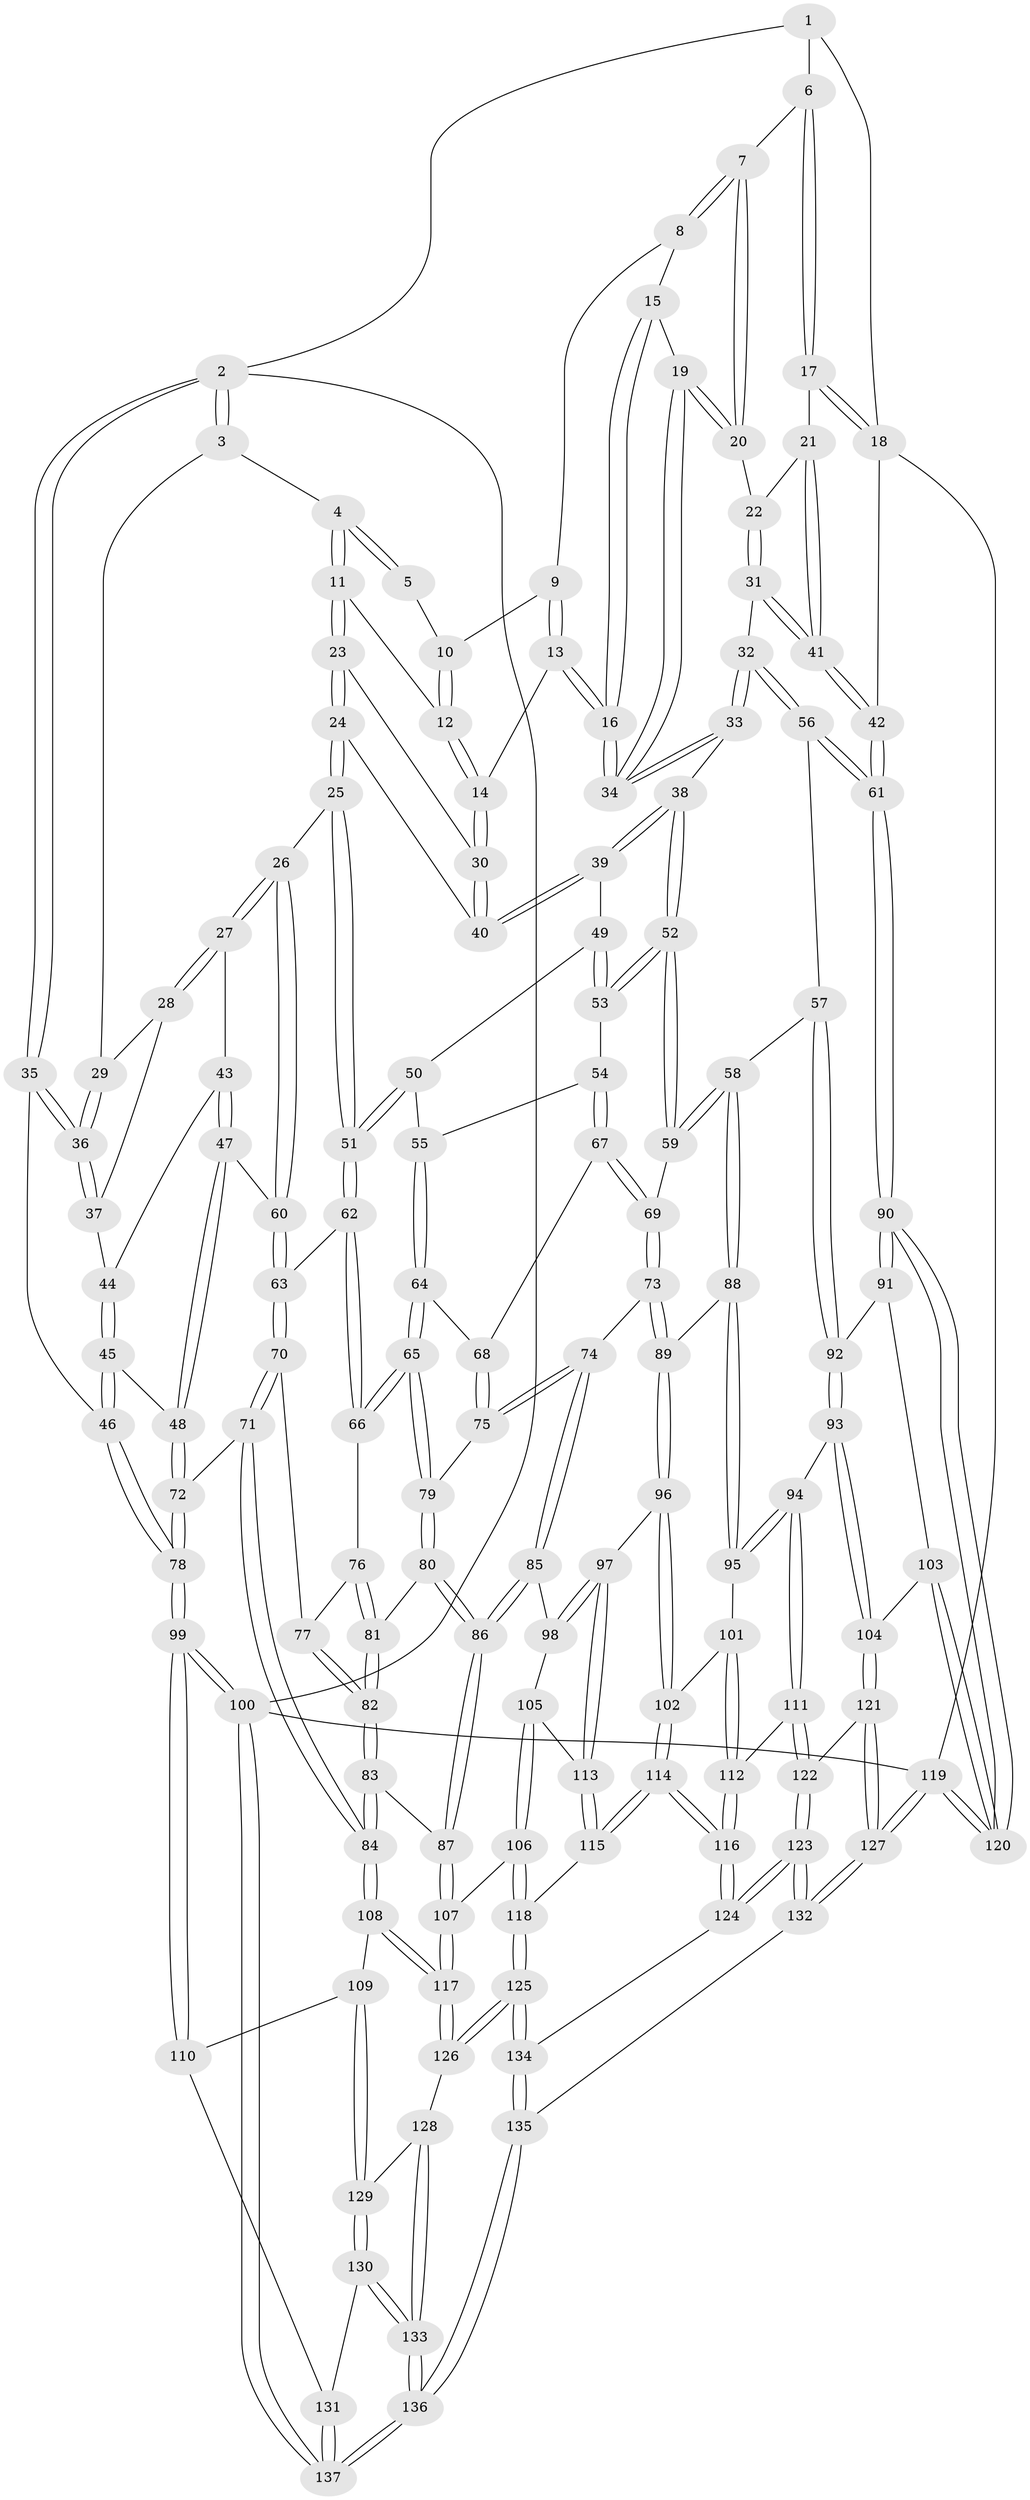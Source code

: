 // Generated by graph-tools (version 1.1) at 2025/03/03/09/25 03:03:23]
// undirected, 137 vertices, 339 edges
graph export_dot {
graph [start="1"]
  node [color=gray90,style=filled];
  1 [pos="+0.8711651393141556+0"];
  2 [pos="+0+0"];
  3 [pos="+0.20496490981183335+0"];
  4 [pos="+0.263013269479086+0"];
  5 [pos="+0.6725987441322311+0"];
  6 [pos="+0.9061471155588611+0.04423981336850375"];
  7 [pos="+0.8454906663586851+0.07993371207867808"];
  8 [pos="+0.71368738616562+0"];
  9 [pos="+0.6809922486630411+0"];
  10 [pos="+0.6702101232027317+0"];
  11 [pos="+0.3064998467616588+0"];
  12 [pos="+0.5145524209472851+0.07584396339883163"];
  13 [pos="+0.6167539888162501+0.1264431350529358"];
  14 [pos="+0.5153507613253334+0.14059902642178804"];
  15 [pos="+0.7251571241861462+0.03717147544114314"];
  16 [pos="+0.7048460526181268+0.24520584021050287"];
  17 [pos="+0.9288615629677834+0.06852342649556835"];
  18 [pos="+1+0.09167085289744342"];
  19 [pos="+0.7908127026810189+0.12701548840125276"];
  20 [pos="+0.8302433016065363+0.11955088729918945"];
  21 [pos="+0.9218565474293621+0.19280095054020116"];
  22 [pos="+0.8315856806242252+0.12137450069604701"];
  23 [pos="+0.330580632399375+0.016440479026038086"];
  24 [pos="+0.3218876652092616+0.22188669508048459"];
  25 [pos="+0.2807885772551322+0.2676152329046607"];
  26 [pos="+0.250975077538681+0.26465974896407346"];
  27 [pos="+0.25092852688794154+0.26463027958154545"];
  28 [pos="+0.1590569612786947+0.13925606355943154"];
  29 [pos="+0.14196195730212827+0.022366211674519944"];
  30 [pos="+0.49734499663666065+0.16035433319939058"];
  31 [pos="+0.8088933036260171+0.26576590690334484"];
  32 [pos="+0.726314215823496+0.27063481191772243"];
  33 [pos="+0.7076924846614016+0.25914228504855347"];
  34 [pos="+0.7066094895005994+0.24937333067643794"];
  35 [pos="+0+0.19800611279081187"];
  36 [pos="+0+0.1920612497960184"];
  37 [pos="+0.03715837561999601+0.2331922352587552"];
  38 [pos="+0.6842179621714933+0.2688302007668794"];
  39 [pos="+0.519275930073821+0.2649724240088658"];
  40 [pos="+0.48320279459668736+0.20709188390491837"];
  41 [pos="+0.9499174956906088+0.2747088836813343"];
  42 [pos="+1+0.3923980804670087"];
  43 [pos="+0.09925915285785188+0.265989382653347"];
  44 [pos="+0.047358220728235985+0.24503170491493098"];
  45 [pos="+0.043431533933289204+0.3646719630441301"];
  46 [pos="+0+0.35434315044712317"];
  47 [pos="+0.10902752764063882+0.3780038328330009"];
  48 [pos="+0.08410744841492789+0.3996438175888013"];
  49 [pos="+0.5112089255485656+0.2891398421795972"];
  50 [pos="+0.4193009397523762+0.33886467090810396"];
  51 [pos="+0.30480929738266066+0.3145513290046627"];
  52 [pos="+0.5999950072627426+0.4129762523750438"];
  53 [pos="+0.5204471922972203+0.34714657721301256"];
  54 [pos="+0.48550935601373857+0.39893987861460806"];
  55 [pos="+0.4345301257241732+0.3799920023545107"];
  56 [pos="+0.7610422892398361+0.4555755359182135"];
  57 [pos="+0.7338091412526065+0.4843468368314509"];
  58 [pos="+0.6878888327131727+0.4961103747705736"];
  59 [pos="+0.6047113374977365+0.46720331425452083"];
  60 [pos="+0.17378471445402607+0.3522150390560278"];
  61 [pos="+1+0.45116528887883806"];
  62 [pos="+0.3086622137663359+0.37593689150278686"];
  63 [pos="+0.19899576465315588+0.4329473484563085"];
  64 [pos="+0.3995058250491366+0.43410232364993795"];
  65 [pos="+0.36594183892002896+0.445830089113429"];
  66 [pos="+0.3227417490688564+0.4173895055100555"];
  67 [pos="+0.4859863211286921+0.411103754631427"];
  68 [pos="+0.43821522139508845+0.4409392666885555"];
  69 [pos="+0.5460672988542414+0.4982583779937844"];
  70 [pos="+0.18315065357340865+0.47675942863231047"];
  71 [pos="+0.09876932777005104+0.5424672761257177"];
  72 [pos="+0.08206785385486115+0.5353162930104686"];
  73 [pos="+0.5349361634443639+0.5121815262114201"];
  74 [pos="+0.5187262088243697+0.5180703811775283"];
  75 [pos="+0.4727122162775775+0.4959075829391129"];
  76 [pos="+0.3009396524716907+0.44626378472080663"];
  77 [pos="+0.25048761521363216+0.47542932639524926"];
  78 [pos="+0+0.5884299750118992"];
  79 [pos="+0.38109397072750234+0.4961567923738064"];
  80 [pos="+0.3776769274379945+0.5179477115687166"];
  81 [pos="+0.29918772494427015+0.5370817718396381"];
  82 [pos="+0.27282207506162764+0.5677794771097979"];
  83 [pos="+0.2617952590396982+0.5919383909917315"];
  84 [pos="+0.18312336344522262+0.6386165147234304"];
  85 [pos="+0.44563613072221975+0.5981883283371341"];
  86 [pos="+0.41084969330060983+0.6117003138247832"];
  87 [pos="+0.40911060272418864+0.6141377421542504"];
  88 [pos="+0.6649277248663472+0.5818680460731007"];
  89 [pos="+0.5647958637802735+0.5780995984137104"];
  90 [pos="+1+0.500218659940087"];
  91 [pos="+0.8080222176677738+0.5953730086402794"];
  92 [pos="+0.7878349242449174+0.5989772362688209"];
  93 [pos="+0.7782014053353449+0.6255426858214691"];
  94 [pos="+0.7518885170711934+0.6567545550518391"];
  95 [pos="+0.6652418107977137+0.5967447211541046"];
  96 [pos="+0.5702854317620953+0.6374825015558435"];
  97 [pos="+0.5410265607455641+0.6474635544994417"];
  98 [pos="+0.4478262103362199+0.5994716247597417"];
  99 [pos="+0+0.7511603771629964"];
  100 [pos="+0+1"];
  101 [pos="+0.6327020192672878+0.6398226802889507"];
  102 [pos="+0.5831199464031659+0.6448543875589926"];
  103 [pos="+0.9158360291599711+0.701311944291309"];
  104 [pos="+0.9103928781152932+0.704568241771947"];
  105 [pos="+0.5020623059131343+0.6754956401615793"];
  106 [pos="+0.41842104606958475+0.6909699783686634"];
  107 [pos="+0.403754339504306+0.675430892450863"];
  108 [pos="+0.18347036190045002+0.6417728457551417"];
  109 [pos="+0.121718584123606+0.732212977400492"];
  110 [pos="+0.0613342122004538+0.7712752904746776"];
  111 [pos="+0.7511051322973731+0.6607238583710369"];
  112 [pos="+0.6727369582176987+0.7053275820538706"];
  113 [pos="+0.5242204987462111+0.6765765858079157"];
  114 [pos="+0.6003818475121764+0.8656837676028382"];
  115 [pos="+0.5215545477774378+0.7960010874545049"];
  116 [pos="+0.6098574341285348+0.8778093603696788"];
  117 [pos="+0.289306537846312+0.7426234711002939"];
  118 [pos="+0.46979430468479516+0.7715817772391045"];
  119 [pos="+1+1"];
  120 [pos="+1+0.573477549633191"];
  121 [pos="+0.8503440902973988+0.7642593133316028"];
  122 [pos="+0.8087399889353039+0.7714689700462544"];
  123 [pos="+0.6344646615194743+0.939559991061973"];
  124 [pos="+0.6306082961594989+0.932431634367964"];
  125 [pos="+0.34089030938806003+0.8285146708050176"];
  126 [pos="+0.29466944087952424+0.7915895249652614"];
  127 [pos="+1+1"];
  128 [pos="+0.26240568659010016+0.8171619345931036"];
  129 [pos="+0.1936831199730316+0.8353126196201294"];
  130 [pos="+0.15961862488708112+0.8815981783539523"];
  131 [pos="+0.09367361509887015+0.8497922171944415"];
  132 [pos="+0.6485473799327357+1"];
  133 [pos="+0.21684724665758323+1"];
  134 [pos="+0.34846204755480503+0.85057578550887"];
  135 [pos="+0.32529981692139937+1"];
  136 [pos="+0.21710227648010366+1"];
  137 [pos="+0+1"];
  1 -- 2;
  1 -- 6;
  1 -- 18;
  2 -- 3;
  2 -- 3;
  2 -- 35;
  2 -- 35;
  2 -- 100;
  3 -- 4;
  3 -- 29;
  4 -- 5;
  4 -- 5;
  4 -- 11;
  4 -- 11;
  5 -- 10;
  6 -- 7;
  6 -- 17;
  6 -- 17;
  7 -- 8;
  7 -- 8;
  7 -- 20;
  7 -- 20;
  8 -- 9;
  8 -- 15;
  9 -- 10;
  9 -- 13;
  9 -- 13;
  10 -- 12;
  10 -- 12;
  11 -- 12;
  11 -- 23;
  11 -- 23;
  12 -- 14;
  12 -- 14;
  13 -- 14;
  13 -- 16;
  13 -- 16;
  14 -- 30;
  14 -- 30;
  15 -- 16;
  15 -- 16;
  15 -- 19;
  16 -- 34;
  16 -- 34;
  17 -- 18;
  17 -- 18;
  17 -- 21;
  18 -- 42;
  18 -- 119;
  19 -- 20;
  19 -- 20;
  19 -- 34;
  19 -- 34;
  20 -- 22;
  21 -- 22;
  21 -- 41;
  21 -- 41;
  22 -- 31;
  22 -- 31;
  23 -- 24;
  23 -- 24;
  23 -- 30;
  24 -- 25;
  24 -- 25;
  24 -- 40;
  25 -- 26;
  25 -- 51;
  25 -- 51;
  26 -- 27;
  26 -- 27;
  26 -- 60;
  26 -- 60;
  27 -- 28;
  27 -- 28;
  27 -- 43;
  28 -- 29;
  28 -- 37;
  29 -- 36;
  29 -- 36;
  30 -- 40;
  30 -- 40;
  31 -- 32;
  31 -- 41;
  31 -- 41;
  32 -- 33;
  32 -- 33;
  32 -- 56;
  32 -- 56;
  33 -- 34;
  33 -- 34;
  33 -- 38;
  35 -- 36;
  35 -- 36;
  35 -- 46;
  36 -- 37;
  36 -- 37;
  37 -- 44;
  38 -- 39;
  38 -- 39;
  38 -- 52;
  38 -- 52;
  39 -- 40;
  39 -- 40;
  39 -- 49;
  41 -- 42;
  41 -- 42;
  42 -- 61;
  42 -- 61;
  43 -- 44;
  43 -- 47;
  43 -- 47;
  44 -- 45;
  44 -- 45;
  45 -- 46;
  45 -- 46;
  45 -- 48;
  46 -- 78;
  46 -- 78;
  47 -- 48;
  47 -- 48;
  47 -- 60;
  48 -- 72;
  48 -- 72;
  49 -- 50;
  49 -- 53;
  49 -- 53;
  50 -- 51;
  50 -- 51;
  50 -- 55;
  51 -- 62;
  51 -- 62;
  52 -- 53;
  52 -- 53;
  52 -- 59;
  52 -- 59;
  53 -- 54;
  54 -- 55;
  54 -- 67;
  54 -- 67;
  55 -- 64;
  55 -- 64;
  56 -- 57;
  56 -- 61;
  56 -- 61;
  57 -- 58;
  57 -- 92;
  57 -- 92;
  58 -- 59;
  58 -- 59;
  58 -- 88;
  58 -- 88;
  59 -- 69;
  60 -- 63;
  60 -- 63;
  61 -- 90;
  61 -- 90;
  62 -- 63;
  62 -- 66;
  62 -- 66;
  63 -- 70;
  63 -- 70;
  64 -- 65;
  64 -- 65;
  64 -- 68;
  65 -- 66;
  65 -- 66;
  65 -- 79;
  65 -- 79;
  66 -- 76;
  67 -- 68;
  67 -- 69;
  67 -- 69;
  68 -- 75;
  68 -- 75;
  69 -- 73;
  69 -- 73;
  70 -- 71;
  70 -- 71;
  70 -- 77;
  71 -- 72;
  71 -- 84;
  71 -- 84;
  72 -- 78;
  72 -- 78;
  73 -- 74;
  73 -- 89;
  73 -- 89;
  74 -- 75;
  74 -- 75;
  74 -- 85;
  74 -- 85;
  75 -- 79;
  76 -- 77;
  76 -- 81;
  76 -- 81;
  77 -- 82;
  77 -- 82;
  78 -- 99;
  78 -- 99;
  79 -- 80;
  79 -- 80;
  80 -- 81;
  80 -- 86;
  80 -- 86;
  81 -- 82;
  81 -- 82;
  82 -- 83;
  82 -- 83;
  83 -- 84;
  83 -- 84;
  83 -- 87;
  84 -- 108;
  84 -- 108;
  85 -- 86;
  85 -- 86;
  85 -- 98;
  86 -- 87;
  86 -- 87;
  87 -- 107;
  87 -- 107;
  88 -- 89;
  88 -- 95;
  88 -- 95;
  89 -- 96;
  89 -- 96;
  90 -- 91;
  90 -- 91;
  90 -- 120;
  90 -- 120;
  91 -- 92;
  91 -- 103;
  92 -- 93;
  92 -- 93;
  93 -- 94;
  93 -- 104;
  93 -- 104;
  94 -- 95;
  94 -- 95;
  94 -- 111;
  94 -- 111;
  95 -- 101;
  96 -- 97;
  96 -- 102;
  96 -- 102;
  97 -- 98;
  97 -- 98;
  97 -- 113;
  97 -- 113;
  98 -- 105;
  99 -- 100;
  99 -- 100;
  99 -- 110;
  99 -- 110;
  100 -- 137;
  100 -- 137;
  100 -- 119;
  101 -- 102;
  101 -- 112;
  101 -- 112;
  102 -- 114;
  102 -- 114;
  103 -- 104;
  103 -- 120;
  103 -- 120;
  104 -- 121;
  104 -- 121;
  105 -- 106;
  105 -- 106;
  105 -- 113;
  106 -- 107;
  106 -- 118;
  106 -- 118;
  107 -- 117;
  107 -- 117;
  108 -- 109;
  108 -- 117;
  108 -- 117;
  109 -- 110;
  109 -- 129;
  109 -- 129;
  110 -- 131;
  111 -- 112;
  111 -- 122;
  111 -- 122;
  112 -- 116;
  112 -- 116;
  113 -- 115;
  113 -- 115;
  114 -- 115;
  114 -- 115;
  114 -- 116;
  114 -- 116;
  115 -- 118;
  116 -- 124;
  116 -- 124;
  117 -- 126;
  117 -- 126;
  118 -- 125;
  118 -- 125;
  119 -- 120;
  119 -- 120;
  119 -- 127;
  119 -- 127;
  121 -- 122;
  121 -- 127;
  121 -- 127;
  122 -- 123;
  122 -- 123;
  123 -- 124;
  123 -- 124;
  123 -- 132;
  123 -- 132;
  124 -- 134;
  125 -- 126;
  125 -- 126;
  125 -- 134;
  125 -- 134;
  126 -- 128;
  127 -- 132;
  127 -- 132;
  128 -- 129;
  128 -- 133;
  128 -- 133;
  129 -- 130;
  129 -- 130;
  130 -- 131;
  130 -- 133;
  130 -- 133;
  131 -- 137;
  131 -- 137;
  132 -- 135;
  133 -- 136;
  133 -- 136;
  134 -- 135;
  134 -- 135;
  135 -- 136;
  135 -- 136;
  136 -- 137;
  136 -- 137;
}
